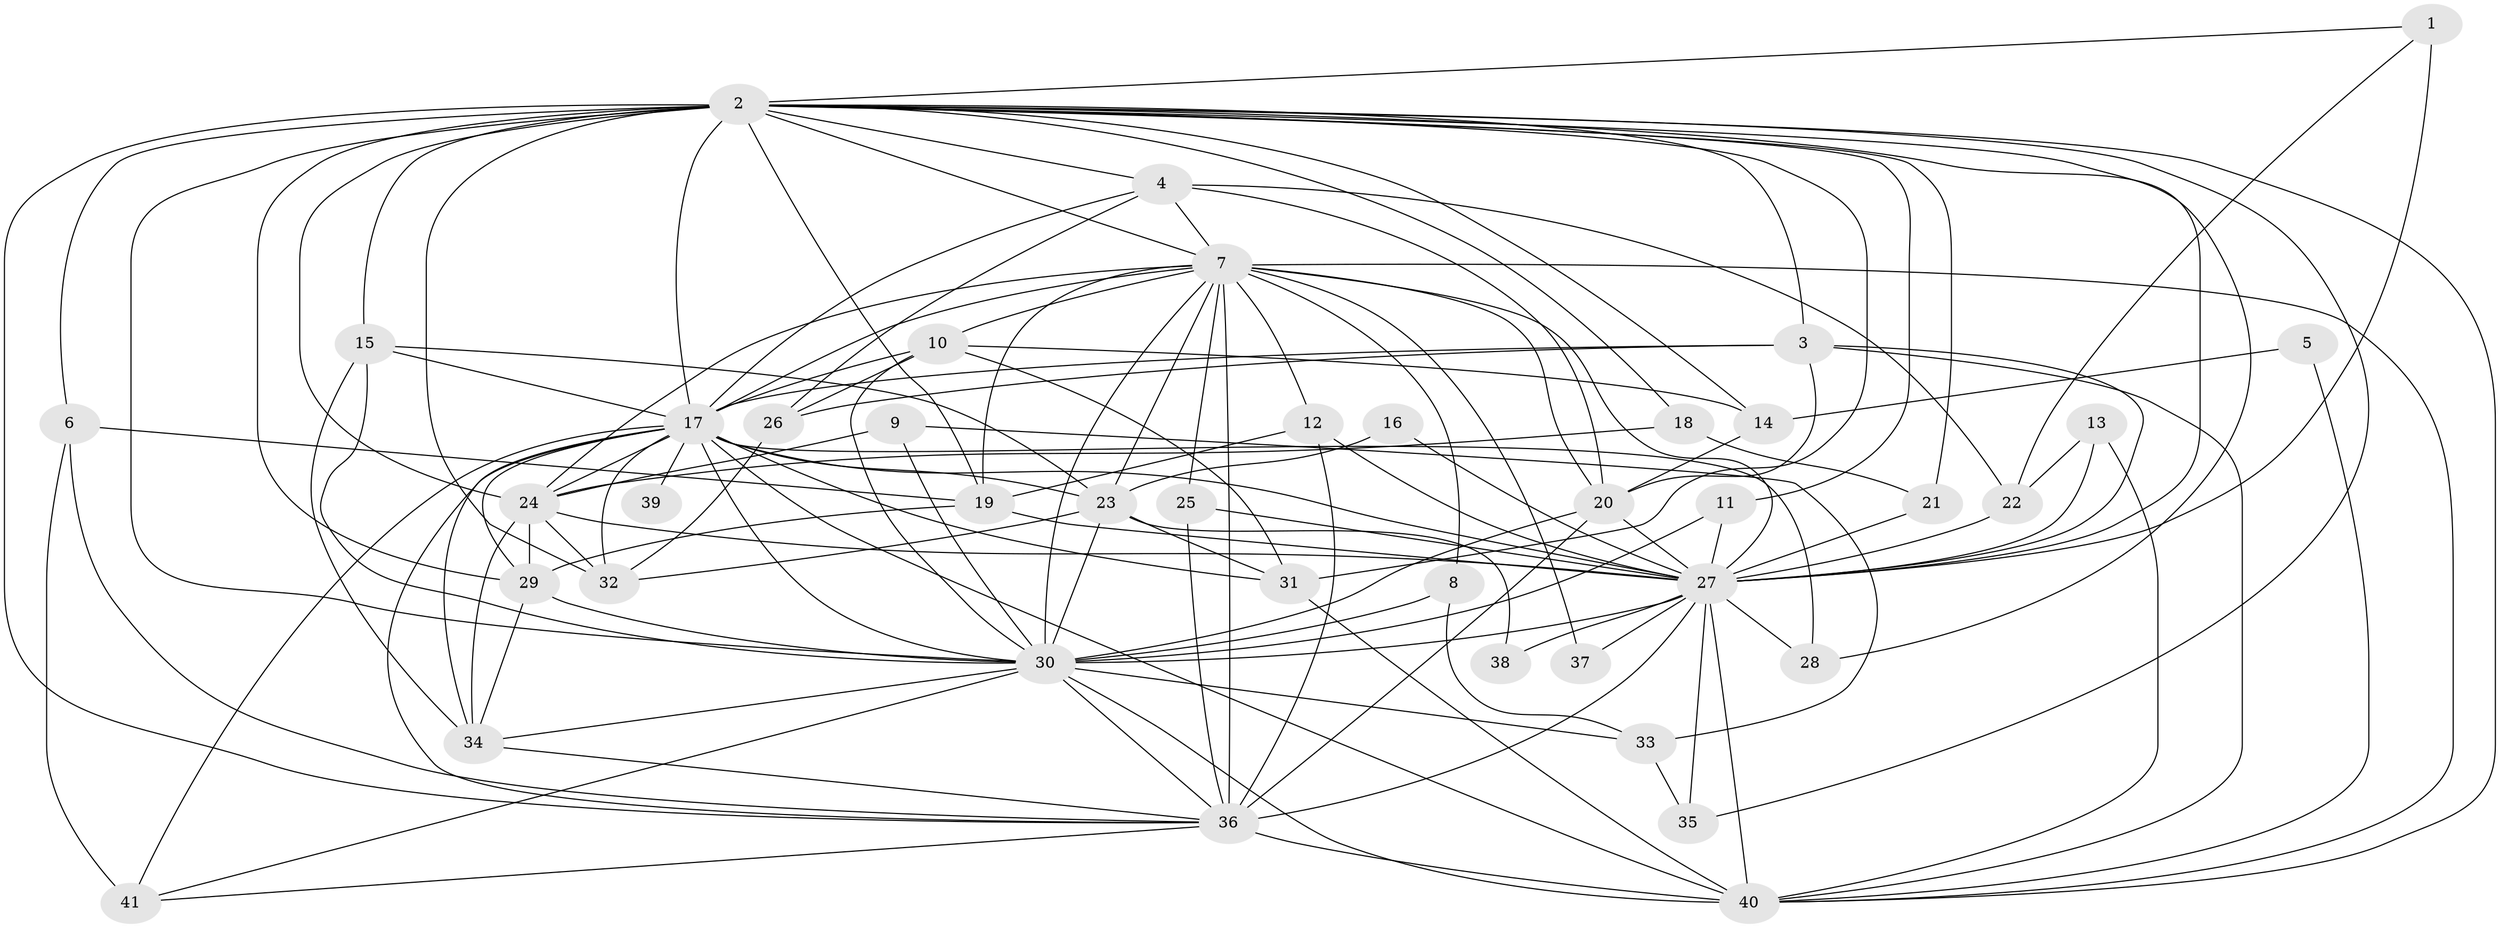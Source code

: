 // original degree distribution, {36: 0.007352941176470588, 16: 0.007352941176470588, 15: 0.007352941176470588, 21: 0.007352941176470588, 20: 0.007352941176470588, 24: 0.007352941176470588, 23: 0.014705882352941176, 27: 0.007352941176470588, 30: 0.007352941176470588, 6: 0.022058823529411766, 2: 0.49264705882352944, 4: 0.08823529411764706, 5: 0.058823529411764705, 7: 0.007352941176470588, 3: 0.25, 10: 0.007352941176470588}
// Generated by graph-tools (version 1.1) at 2025/36/03/04/25 23:36:18]
// undirected, 41 vertices, 130 edges
graph export_dot {
  node [color=gray90,style=filled];
  1;
  2;
  3;
  4;
  5;
  6;
  7;
  8;
  9;
  10;
  11;
  12;
  13;
  14;
  15;
  16;
  17;
  18;
  19;
  20;
  21;
  22;
  23;
  24;
  25;
  26;
  27;
  28;
  29;
  30;
  31;
  32;
  33;
  34;
  35;
  36;
  37;
  38;
  39;
  40;
  41;
  1 -- 2 [weight=1.0];
  1 -- 22 [weight=1.0];
  1 -- 27 [weight=1.0];
  2 -- 3 [weight=1.0];
  2 -- 4 [weight=1.0];
  2 -- 6 [weight=2.0];
  2 -- 7 [weight=3.0];
  2 -- 11 [weight=1.0];
  2 -- 14 [weight=2.0];
  2 -- 15 [weight=1.0];
  2 -- 17 [weight=3.0];
  2 -- 18 [weight=1.0];
  2 -- 19 [weight=1.0];
  2 -- 21 [weight=1.0];
  2 -- 24 [weight=2.0];
  2 -- 27 [weight=5.0];
  2 -- 28 [weight=1.0];
  2 -- 29 [weight=3.0];
  2 -- 30 [weight=6.0];
  2 -- 31 [weight=2.0];
  2 -- 32 [weight=2.0];
  2 -- 35 [weight=1.0];
  2 -- 36 [weight=2.0];
  2 -- 40 [weight=2.0];
  3 -- 17 [weight=1.0];
  3 -- 20 [weight=1.0];
  3 -- 26 [weight=1.0];
  3 -- 27 [weight=1.0];
  3 -- 40 [weight=1.0];
  4 -- 7 [weight=1.0];
  4 -- 17 [weight=1.0];
  4 -- 20 [weight=1.0];
  4 -- 22 [weight=1.0];
  4 -- 26 [weight=1.0];
  5 -- 14 [weight=1.0];
  5 -- 40 [weight=1.0];
  6 -- 19 [weight=1.0];
  6 -- 36 [weight=1.0];
  6 -- 41 [weight=2.0];
  7 -- 8 [weight=1.0];
  7 -- 10 [weight=1.0];
  7 -- 12 [weight=1.0];
  7 -- 17 [weight=1.0];
  7 -- 19 [weight=1.0];
  7 -- 20 [weight=1.0];
  7 -- 23 [weight=1.0];
  7 -- 24 [weight=1.0];
  7 -- 25 [weight=1.0];
  7 -- 27 [weight=4.0];
  7 -- 30 [weight=2.0];
  7 -- 36 [weight=3.0];
  7 -- 37 [weight=1.0];
  7 -- 40 [weight=1.0];
  8 -- 30 [weight=2.0];
  8 -- 33 [weight=1.0];
  9 -- 24 [weight=1.0];
  9 -- 30 [weight=1.0];
  9 -- 33 [weight=1.0];
  10 -- 14 [weight=1.0];
  10 -- 17 [weight=1.0];
  10 -- 26 [weight=1.0];
  10 -- 30 [weight=1.0];
  10 -- 31 [weight=1.0];
  11 -- 27 [weight=1.0];
  11 -- 30 [weight=1.0];
  12 -- 19 [weight=1.0];
  12 -- 27 [weight=1.0];
  12 -- 36 [weight=1.0];
  13 -- 22 [weight=1.0];
  13 -- 27 [weight=1.0];
  13 -- 40 [weight=1.0];
  14 -- 20 [weight=1.0];
  15 -- 17 [weight=1.0];
  15 -- 23 [weight=1.0];
  15 -- 30 [weight=1.0];
  15 -- 34 [weight=1.0];
  16 -- 23 [weight=1.0];
  16 -- 27 [weight=1.0];
  17 -- 23 [weight=5.0];
  17 -- 24 [weight=1.0];
  17 -- 27 [weight=3.0];
  17 -- 28 [weight=1.0];
  17 -- 29 [weight=1.0];
  17 -- 30 [weight=5.0];
  17 -- 31 [weight=1.0];
  17 -- 32 [weight=1.0];
  17 -- 34 [weight=2.0];
  17 -- 36 [weight=2.0];
  17 -- 39 [weight=1.0];
  17 -- 40 [weight=2.0];
  17 -- 41 [weight=1.0];
  18 -- 21 [weight=1.0];
  18 -- 24 [weight=1.0];
  19 -- 27 [weight=1.0];
  19 -- 29 [weight=1.0];
  20 -- 27 [weight=1.0];
  20 -- 30 [weight=1.0];
  20 -- 36 [weight=1.0];
  21 -- 27 [weight=2.0];
  22 -- 27 [weight=2.0];
  23 -- 30 [weight=1.0];
  23 -- 31 [weight=1.0];
  23 -- 32 [weight=1.0];
  23 -- 38 [weight=1.0];
  24 -- 27 [weight=1.0];
  24 -- 29 [weight=1.0];
  24 -- 32 [weight=1.0];
  24 -- 34 [weight=1.0];
  25 -- 27 [weight=1.0];
  25 -- 36 [weight=1.0];
  26 -- 32 [weight=1.0];
  27 -- 28 [weight=1.0];
  27 -- 30 [weight=4.0];
  27 -- 35 [weight=1.0];
  27 -- 36 [weight=4.0];
  27 -- 37 [weight=2.0];
  27 -- 38 [weight=2.0];
  27 -- 40 [weight=3.0];
  29 -- 30 [weight=1.0];
  29 -- 34 [weight=1.0];
  30 -- 33 [weight=3.0];
  30 -- 34 [weight=1.0];
  30 -- 36 [weight=2.0];
  30 -- 40 [weight=2.0];
  30 -- 41 [weight=1.0];
  31 -- 40 [weight=1.0];
  33 -- 35 [weight=1.0];
  34 -- 36 [weight=1.0];
  36 -- 40 [weight=2.0];
  36 -- 41 [weight=1.0];
}
